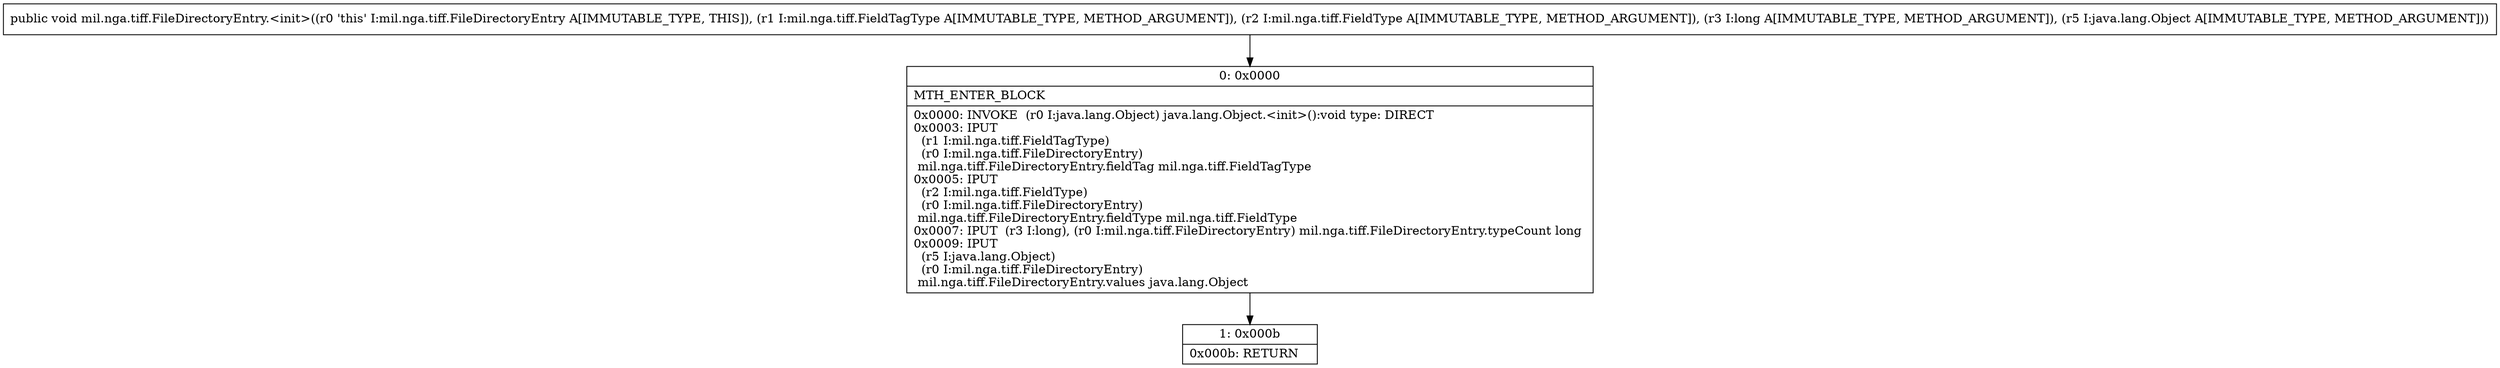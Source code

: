 digraph "CFG formil.nga.tiff.FileDirectoryEntry.\<init\>(Lmil\/nga\/tiff\/FieldTagType;Lmil\/nga\/tiff\/FieldType;JLjava\/lang\/Object;)V" {
Node_0 [shape=record,label="{0\:\ 0x0000|MTH_ENTER_BLOCK\l|0x0000: INVOKE  (r0 I:java.lang.Object) java.lang.Object.\<init\>():void type: DIRECT \l0x0003: IPUT  \l  (r1 I:mil.nga.tiff.FieldTagType)\l  (r0 I:mil.nga.tiff.FileDirectoryEntry)\l mil.nga.tiff.FileDirectoryEntry.fieldTag mil.nga.tiff.FieldTagType \l0x0005: IPUT  \l  (r2 I:mil.nga.tiff.FieldType)\l  (r0 I:mil.nga.tiff.FileDirectoryEntry)\l mil.nga.tiff.FileDirectoryEntry.fieldType mil.nga.tiff.FieldType \l0x0007: IPUT  (r3 I:long), (r0 I:mil.nga.tiff.FileDirectoryEntry) mil.nga.tiff.FileDirectoryEntry.typeCount long \l0x0009: IPUT  \l  (r5 I:java.lang.Object)\l  (r0 I:mil.nga.tiff.FileDirectoryEntry)\l mil.nga.tiff.FileDirectoryEntry.values java.lang.Object \l}"];
Node_1 [shape=record,label="{1\:\ 0x000b|0x000b: RETURN   \l}"];
MethodNode[shape=record,label="{public void mil.nga.tiff.FileDirectoryEntry.\<init\>((r0 'this' I:mil.nga.tiff.FileDirectoryEntry A[IMMUTABLE_TYPE, THIS]), (r1 I:mil.nga.tiff.FieldTagType A[IMMUTABLE_TYPE, METHOD_ARGUMENT]), (r2 I:mil.nga.tiff.FieldType A[IMMUTABLE_TYPE, METHOD_ARGUMENT]), (r3 I:long A[IMMUTABLE_TYPE, METHOD_ARGUMENT]), (r5 I:java.lang.Object A[IMMUTABLE_TYPE, METHOD_ARGUMENT])) }"];
MethodNode -> Node_0;
Node_0 -> Node_1;
}

